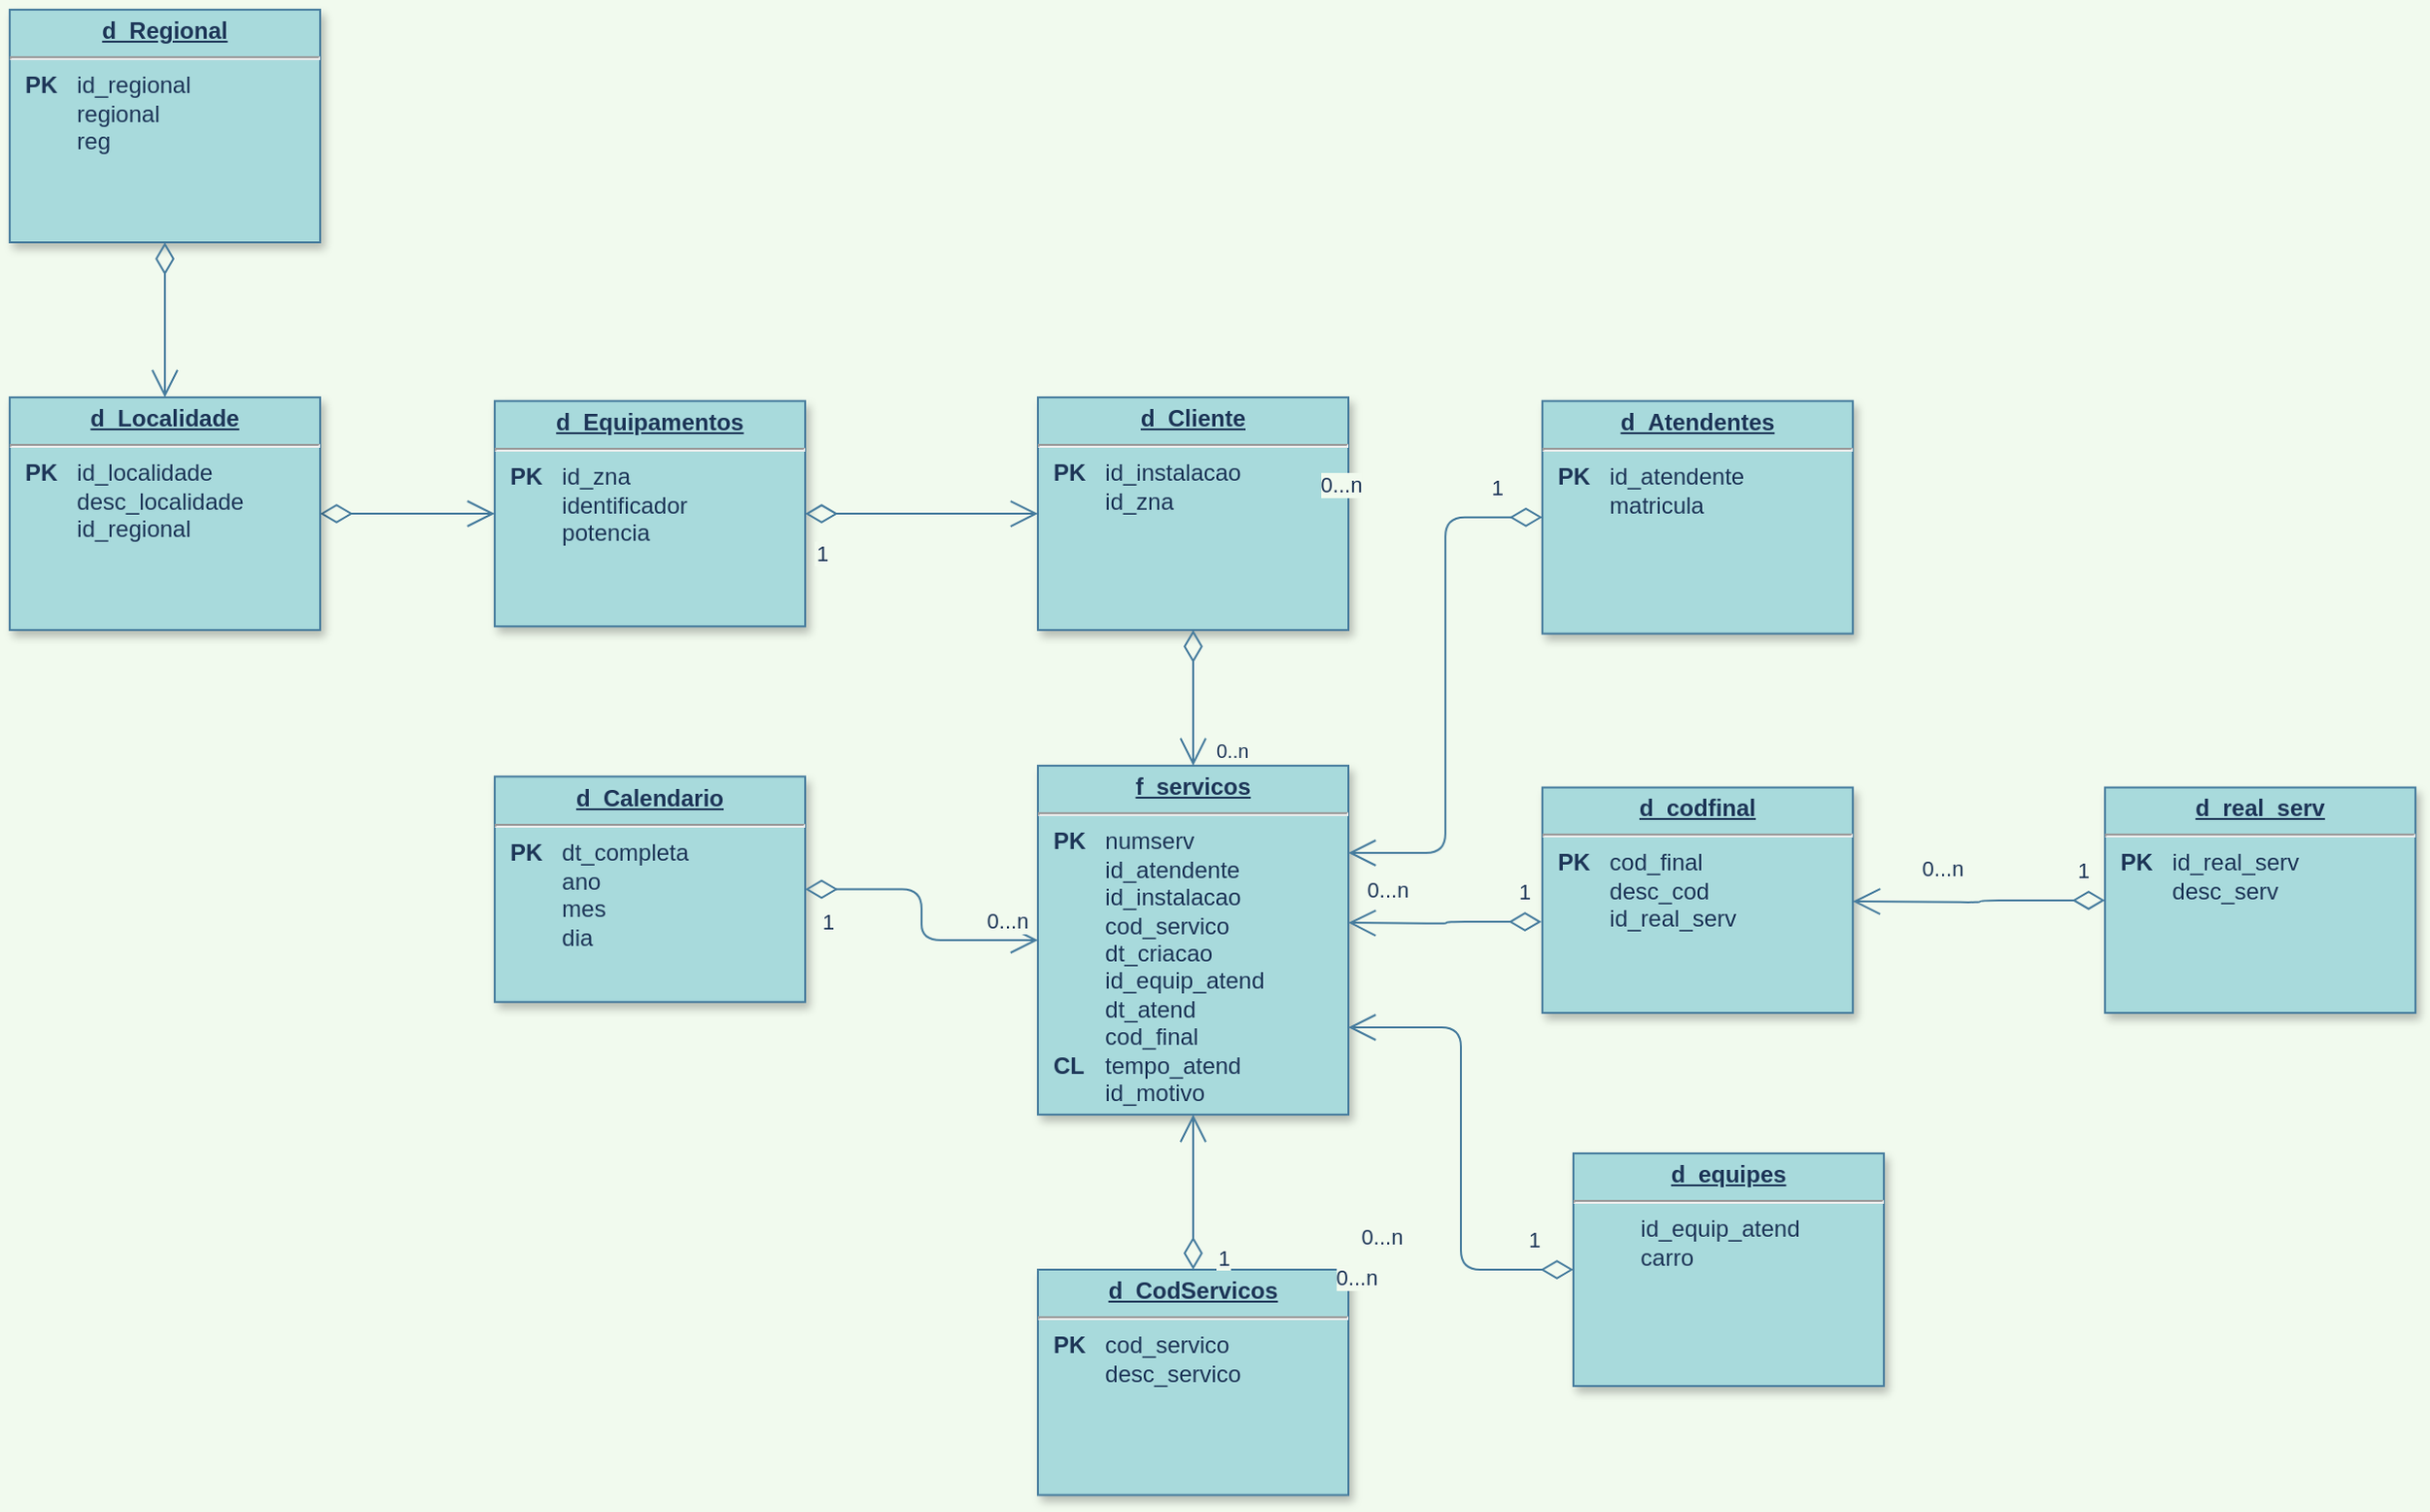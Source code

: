 <mxfile version="16.5.4" type="onedrive"><diagram name="Page-1" id="efa7a0a1-bf9b-a30e-e6df-94a7791c09e9"><mxGraphModel dx="1203" dy="2317" grid="1" gridSize="10" guides="1" tooltips="1" connect="1" arrows="1" fold="1" page="1" pageScale="1" pageWidth="826" pageHeight="1169" background="#F1FAEE" math="0" shadow="0"><root><mxCell id="0"/><mxCell id="1" parent="0"/><mxCell id="19" value="&lt;p style=&quot;margin: 0px ; margin-top: 4px ; text-align: center ; text-decoration: underline&quot;&gt;&lt;b&gt;d_Cliente&lt;/b&gt;&lt;/p&gt;&lt;hr&gt;&lt;p style=&quot;margin: 0px ; margin-left: 8px&quot;&gt;&lt;/p&gt;&lt;p style=&quot;margin: 0px 0px 0px 8px&quot;&gt;&lt;b&gt;PK&lt;/b&gt;&lt;span style=&quot;white-space: pre&quot;&gt;&#9;&lt;/span&gt;id_instalacao&lt;/p&gt;&lt;p style=&quot;margin: 0px 0px 0px 8px&quot;&gt;&lt;span style=&quot;white-space: pre&quot;&gt;&#9;&lt;/span&gt;id_zna&lt;br&gt;&lt;/p&gt;" style="verticalAlign=top;align=left;overflow=fill;fontSize=12;fontFamily=Helvetica;html=1;strokeColor=#457B9D;shadow=1;fillColor=#A8DADC;fontColor=#1D3557;" parent="1" vertex="1"><mxGeometry x="550.0" y="170.0" width="160" height="120" as="geometry"/></mxCell><mxCell id="20" value="&lt;p style=&quot;margin: 0px ; margin-top: 4px ; text-align: center ; text-decoration: underline&quot;&gt;&lt;strong&gt;f_servicos&lt;/strong&gt;&lt;/p&gt;&lt;hr&gt;&lt;p style=&quot;margin: 0px 0px 0px 8px&quot;&gt;&lt;b&gt;PK&lt;span style=&quot;white-space: pre&quot;&gt;&#9;&lt;/span&gt;&lt;/b&gt;numserv&lt;/p&gt;&lt;p style=&quot;margin: 0px 0px 0px 8px&quot;&gt;&lt;span style=&quot;white-space: pre&quot;&gt;&#9;&lt;/span&gt;id_atendente&lt;br&gt;&lt;/p&gt;&lt;p style=&quot;margin: 0px 0px 0px 8px&quot;&gt;&lt;span&gt;&#9;&lt;/span&gt;&lt;span style=&quot;white-space: pre&quot;&gt;&#9;&lt;/span&gt;id_instalacao&lt;br&gt;&lt;/p&gt;&lt;p style=&quot;margin: 0px 0px 0px 8px&quot;&gt;&lt;span style=&quot;white-space: pre&quot;&gt;&#9;&lt;/span&gt;cod_servico&lt;/p&gt;&lt;p style=&quot;margin: 0px 0px 0px 8px&quot;&gt;&lt;span&gt;&#9;&lt;/span&gt;&lt;span&gt;&#9;&lt;/span&gt;&lt;span style=&quot;white-space: pre&quot;&gt;&#9;&lt;/span&gt;dt_criacao&lt;/p&gt;&lt;p style=&quot;margin: 0px 0px 0px 8px&quot;&gt;&lt;span style=&quot;white-space: pre&quot;&gt;&#9;&lt;/span&gt;id_equip_atend&lt;br&gt;&lt;/p&gt;&lt;p style=&quot;margin: 0px 0px 0px 8px&quot;&gt;&lt;span&gt;&#9;&lt;/span&gt;&lt;span&gt;&#9;&lt;/span&gt;&lt;span style=&quot;white-space: pre&quot;&gt;&#9;&lt;/span&gt;dt_atend&lt;/p&gt;&lt;p style=&quot;margin: 0px 0px 0px 8px&quot;&gt;&lt;span&gt;&#9;&lt;/span&gt;&lt;span&gt;&#9;&lt;/span&gt;&lt;span style=&quot;white-space: pre&quot;&gt;&#9;&lt;/span&gt;cod_final&lt;/p&gt;&lt;p style=&quot;margin: 0px 0px 0px 8px&quot;&gt;&lt;b&gt;CL&lt;/b&gt;&lt;span style=&quot;white-space: pre&quot;&gt;&#9;&lt;/span&gt;&lt;span&gt;tempo_atend&lt;/span&gt;&lt;/p&gt;&lt;p style=&quot;margin: 0px 0px 0px 8px&quot;&gt;&lt;span&gt;&lt;span style=&quot;white-space: pre&quot;&gt;&#9;&lt;/span&gt;id_motivo&lt;/span&gt;&lt;/p&gt;&lt;p style=&quot;margin: 0px ; margin-left: 8px&quot;&gt;&lt;span&gt;&#9;&lt;/span&gt;&lt;br&gt;&lt;/p&gt;" style="verticalAlign=top;align=left;overflow=fill;fontSize=12;fontFamily=Helvetica;html=1;strokeColor=#457B9D;shadow=1;fillColor=#A8DADC;fontColor=#1D3557;" parent="1" vertex="1"><mxGeometry x="550" y="360" width="160" height="180" as="geometry"/></mxCell><mxCell id="21" value="&lt;p style=&quot;margin: 0px ; margin-top: 4px ; text-align: center ; text-decoration: underline&quot;&gt;&lt;strong&gt;d_Calendario&lt;/strong&gt;&lt;/p&gt;&lt;hr&gt;&lt;p style=&quot;margin: 0px ; margin-left: 8px&quot;&gt;&lt;b&gt;PK&lt;/b&gt;&lt;span style=&quot;white-space: pre&quot;&gt;&#9;&lt;/span&gt;dt_completa&lt;/p&gt;&lt;p style=&quot;margin: 0px ; margin-left: 8px&quot;&gt;&lt;span style=&quot;white-space: pre&quot;&gt;&#9;&lt;/span&gt;ano&lt;/p&gt;&lt;p style=&quot;margin: 0px ; margin-left: 8px&quot;&gt;&lt;span style=&quot;white-space: pre&quot;&gt;&#9;&lt;/span&gt;mes&lt;/p&gt;&lt;p style=&quot;margin: 0px ; margin-left: 8px&quot;&gt;&lt;span style=&quot;white-space: pre&quot;&gt;&#9;&lt;/span&gt;dia&lt;/p&gt;" style="verticalAlign=top;align=left;overflow=fill;fontSize=12;fontFamily=Helvetica;html=1;strokeColor=#457B9D;shadow=1;fillColor=#A8DADC;fontColor=#1D3557;" parent="1" vertex="1"><mxGeometry x="270" y="365.63" width="160" height="116.25" as="geometry"/></mxCell><mxCell id="36" value="" style="endArrow=open;endSize=12;startArrow=diamondThin;startSize=14;startFill=0;edgeStyle=orthogonalEdgeStyle;labelBackgroundColor=#F1FAEE;strokeColor=#457B9D;fontColor=#1D3557;" parent="1" source="19" target="20" edge="1"><mxGeometry y="160" as="geometry"><mxPoint y="160" as="sourcePoint"/><mxPoint x="160" y="160" as="targetPoint"/></mxGeometry></mxCell><mxCell id="37" value="0..n" style="resizable=0;align=left;verticalAlign=top;labelBackgroundColor=#F1FAEE;fontSize=10;strokeColor=#457B9D;shadow=1;fillColor=#A8DADC;fontColor=#1D3557;" parent="36" connectable="0" vertex="1"><mxGeometry x="-1" relative="1" as="geometry"><mxPoint x="10" y="50" as="offset"/></mxGeometry></mxCell><mxCell id="103" value="1" style="endArrow=open;endSize=12;startArrow=diamondThin;startSize=14;startFill=0;edgeStyle=orthogonalEdgeStyle;labelBackgroundColor=#F1FAEE;strokeColor=#457B9D;fontColor=#1D3557;" parent="1" source="21" target="20" edge="1"><mxGeometry x="-0.833" y="-16" relative="1" as="geometry"><mxPoint x="80" y="510" as="sourcePoint"/><mxPoint x="240" y="510" as="targetPoint"/><mxPoint as="offset"/></mxGeometry></mxCell><mxCell id="PiZaWxQRDy3wMjB5nHEP-114" value="0...n" style="edgeLabel;html=1;align=center;verticalAlign=middle;resizable=0;points=[];labelBackgroundColor=#F1FAEE;fontColor=#1D3557;" vertex="1" connectable="0" parent="103"><mxGeometry x="-0.712" y="-1" relative="1" as="geometry"><mxPoint x="83" y="15" as="offset"/></mxGeometry></mxCell><mxCell id="PiZaWxQRDy3wMjB5nHEP-115" value="&lt;p style=&quot;margin: 0px ; margin-top: 4px ; text-align: center ; text-decoration: underline&quot;&gt;&lt;strong&gt;d_Equipamentos&lt;/strong&gt;&lt;/p&gt;&lt;hr&gt;&lt;p style=&quot;margin: 0px ; margin-left: 8px&quot;&gt;&lt;b&gt;PK&lt;/b&gt;&lt;span style=&quot;white-space: pre&quot;&gt;&#9;&lt;/span&gt;id_zna&lt;/p&gt;&lt;p style=&quot;margin: 0px ; margin-left: 8px&quot;&gt;&lt;span style=&quot;white-space: pre&quot;&gt;&#9;&lt;/span&gt;identificador&lt;/p&gt;&lt;p style=&quot;margin: 0px ; margin-left: 8px&quot;&gt;&lt;span style=&quot;white-space: pre&quot;&gt;&#9;&lt;/span&gt;potencia&lt;br&gt;&lt;/p&gt;" style="verticalAlign=top;align=left;overflow=fill;fontSize=12;fontFamily=Helvetica;html=1;strokeColor=#457B9D;shadow=1;fillColor=#A8DADC;fontColor=#1D3557;" vertex="1" parent="1"><mxGeometry x="270" y="171.87" width="160" height="116.25" as="geometry"/></mxCell><mxCell id="PiZaWxQRDy3wMjB5nHEP-116" value="1" style="endArrow=open;endSize=12;startArrow=diamondThin;startSize=14;startFill=0;edgeStyle=orthogonalEdgeStyle;entryX=0;entryY=0.5;entryDx=0;entryDy=0;labelBackgroundColor=#F1FAEE;strokeColor=#457B9D;fontColor=#1D3557;" edge="1" parent="1" source="PiZaWxQRDy3wMjB5nHEP-115" target="19"><mxGeometry x="-0.833" y="-20" relative="1" as="geometry"><mxPoint x="80" y="297.89" as="sourcePoint"/><mxPoint x="310" y="151.645" as="targetPoint"/><mxPoint x="-1" as="offset"/></mxGeometry></mxCell><mxCell id="PiZaWxQRDy3wMjB5nHEP-120" style="endArrow=open;endSize=12;startArrow=diamondThin;startSize=14;startFill=0;edgeStyle=orthogonalEdgeStyle;entryX=0;entryY=0.5;entryDx=0;entryDy=0;labelBackgroundColor=#F1FAEE;strokeColor=#457B9D;fontColor=#1D3557;" edge="1" parent="1" source="PiZaWxQRDy3wMjB5nHEP-118" target="PiZaWxQRDy3wMjB5nHEP-115"><mxGeometry relative="1" as="geometry"><mxPoint x="480" y="153.25" as="targetPoint"/></mxGeometry></mxCell><mxCell id="PiZaWxQRDy3wMjB5nHEP-118" value="&lt;p style=&quot;margin: 0px ; margin-top: 4px ; text-align: center ; text-decoration: underline&quot;&gt;&lt;b&gt;d_Localidade&lt;/b&gt;&lt;/p&gt;&lt;hr&gt;&lt;p style=&quot;margin: 0px ; margin-left: 8px&quot;&gt;&lt;/p&gt;&lt;p style=&quot;margin: 0px 0px 0px 8px&quot;&gt;&lt;b&gt;PK&lt;/b&gt;&lt;span style=&quot;white-space: pre&quot;&gt;&#9;&lt;/span&gt;id_localidade&lt;/p&gt;&lt;p style=&quot;margin: 0px 0px 0px 8px&quot;&gt;&lt;span style=&quot;white-space: pre&quot;&gt;&#9;&lt;/span&gt;desc_localidade&lt;br&gt;&lt;/p&gt;&lt;p style=&quot;margin: 0px 0px 0px 8px&quot;&gt;&lt;span style=&quot;white-space: pre&quot;&gt;&#9;&lt;/span&gt;id_regional&lt;br&gt;&lt;/p&gt;" style="verticalAlign=top;align=left;overflow=fill;fontSize=12;fontFamily=Helvetica;html=1;strokeColor=#457B9D;shadow=1;fillColor=#A8DADC;fontColor=#1D3557;" vertex="1" parent="1"><mxGeometry x="20.0" y="169.99" width="160" height="120" as="geometry"/></mxCell><mxCell id="PiZaWxQRDy3wMjB5nHEP-125" value="&lt;p style=&quot;margin: 0px ; margin-top: 4px ; text-align: center ; text-decoration: underline&quot;&gt;&lt;b&gt;d_Regional&lt;/b&gt;&lt;/p&gt;&lt;hr&gt;&lt;p style=&quot;margin: 0px ; margin-left: 8px&quot;&gt;&lt;/p&gt;&lt;p style=&quot;margin: 0px 0px 0px 8px&quot;&gt;&lt;b&gt;PK&lt;/b&gt;&lt;span style=&quot;white-space: pre&quot;&gt;&#9;&lt;/span&gt;id_regional&lt;/p&gt;&lt;p style=&quot;margin: 0px 0px 0px 8px&quot;&gt;&lt;span style=&quot;white-space: pre&quot;&gt;&#9;&lt;/span&gt;regional&lt;br&gt;&lt;/p&gt;&lt;p style=&quot;margin: 0px 0px 0px 8px&quot;&gt;&lt;span style=&quot;white-space: pre&quot;&gt;&#9;&lt;/span&gt;reg&lt;br&gt;&lt;/p&gt;" style="verticalAlign=top;align=left;overflow=fill;fontSize=12;fontFamily=Helvetica;html=1;strokeColor=#457B9D;shadow=1;fillColor=#A8DADC;fontColor=#1D3557;" vertex="1" parent="1"><mxGeometry x="20.0" y="-30.0" width="160" height="120" as="geometry"/></mxCell><mxCell id="PiZaWxQRDy3wMjB5nHEP-126" style="endArrow=open;endSize=12;startArrow=diamondThin;startSize=14;startFill=0;edgeStyle=orthogonalEdgeStyle;exitX=0.5;exitY=1;exitDx=0;exitDy=0;labelBackgroundColor=#F1FAEE;strokeColor=#457B9D;fontColor=#1D3557;" edge="1" parent="1" source="PiZaWxQRDy3wMjB5nHEP-125" target="PiZaWxQRDy3wMjB5nHEP-118"><mxGeometry relative="1" as="geometry"><mxPoint x="280" y="238.125" as="targetPoint"/><mxPoint x="190" y="238.125" as="sourcePoint"/></mxGeometry></mxCell><mxCell id="PiZaWxQRDy3wMjB5nHEP-127" value="&lt;p style=&quot;margin: 0px ; margin-top: 4px ; text-align: center ; text-decoration: underline&quot;&gt;&lt;b&gt;d_CodServicos&lt;/b&gt;&lt;/p&gt;&lt;hr&gt;&lt;p style=&quot;margin: 0px ; margin-left: 8px&quot;&gt;&lt;b&gt;PK&lt;/b&gt;&lt;span style=&quot;white-space: pre&quot;&gt;&#9;&lt;/span&gt;cod_servico&lt;/p&gt;&lt;p style=&quot;margin: 0px ; margin-left: 8px&quot;&gt;&lt;span style=&quot;white-space: pre&quot;&gt;&#9;&lt;/span&gt;desc_servico&lt;/p&gt;" style="verticalAlign=top;align=left;overflow=fill;fontSize=12;fontFamily=Helvetica;html=1;strokeColor=#457B9D;shadow=1;fillColor=#A8DADC;fontColor=#1D3557;" vertex="1" parent="1"><mxGeometry x="550" y="620" width="160" height="116.25" as="geometry"/></mxCell><mxCell id="PiZaWxQRDy3wMjB5nHEP-128" value="1" style="endArrow=open;endSize=12;startArrow=diamondThin;startSize=14;startFill=0;edgeStyle=orthogonalEdgeStyle;labelBackgroundColor=#F1FAEE;strokeColor=#457B9D;fontColor=#1D3557;entryX=0.5;entryY=1;entryDx=0;entryDy=0;exitX=0.5;exitY=0;exitDx=0;exitDy=0;" edge="1" parent="1" source="PiZaWxQRDy3wMjB5nHEP-127" target="20"><mxGeometry x="-0.833" y="-16" relative="1" as="geometry"><mxPoint x="450" y="539.995" as="sourcePoint"/><mxPoint x="570" y="539.995" as="targetPoint"/><mxPoint as="offset"/></mxGeometry></mxCell><mxCell id="PiZaWxQRDy3wMjB5nHEP-129" value="0...n" style="edgeLabel;html=1;align=center;verticalAlign=middle;resizable=0;points=[];labelBackgroundColor=#F1FAEE;fontColor=#1D3557;" vertex="1" connectable="0" parent="PiZaWxQRDy3wMjB5nHEP-128"><mxGeometry x="-0.712" y="-1" relative="1" as="geometry"><mxPoint x="83" y="15" as="offset"/></mxGeometry></mxCell><mxCell id="PiZaWxQRDy3wMjB5nHEP-132" value="&lt;p style=&quot;margin: 0px ; margin-top: 4px ; text-align: center ; text-decoration: underline&quot;&gt;&lt;b&gt;d_codfinal&lt;/b&gt;&lt;/p&gt;&lt;hr&gt;&lt;p style=&quot;margin: 0px ; margin-left: 8px&quot;&gt;&lt;b&gt;PK&lt;/b&gt;&lt;span style=&quot;white-space: pre&quot;&gt;&#9;&lt;/span&gt;cod_final&lt;/p&gt;&lt;p style=&quot;margin: 0px ; margin-left: 8px&quot;&gt;&lt;span style=&quot;white-space: pre&quot;&gt;&#9;&lt;/span&gt;desc_cod&lt;/p&gt;&lt;p style=&quot;margin: 0px ; margin-left: 8px&quot;&gt;&lt;span style=&quot;white-space: pre&quot;&gt;&#9;&lt;/span&gt;id_real_serv&lt;br&gt;&lt;/p&gt;" style="verticalAlign=top;align=left;overflow=fill;fontSize=12;fontFamily=Helvetica;html=1;strokeColor=#457B9D;shadow=1;fillColor=#A8DADC;fontColor=#1D3557;" vertex="1" parent="1"><mxGeometry x="810" y="371.25" width="160" height="116.25" as="geometry"/></mxCell><mxCell id="PiZaWxQRDy3wMjB5nHEP-133" value="1" style="endArrow=open;endSize=12;startArrow=diamondThin;startSize=14;startFill=0;edgeStyle=orthogonalEdgeStyle;labelBackgroundColor=#F1FAEE;strokeColor=#457B9D;fontColor=#1D3557;exitX=-0.003;exitY=0.596;exitDx=0;exitDy=0;exitPerimeter=0;" edge="1" parent="1" source="PiZaWxQRDy3wMjB5nHEP-132"><mxGeometry x="-0.833" y="-16" relative="1" as="geometry"><mxPoint x="640" y="580.0" as="sourcePoint"/><mxPoint x="710" y="441" as="targetPoint"/><mxPoint as="offset"/></mxGeometry></mxCell><mxCell id="PiZaWxQRDy3wMjB5nHEP-134" value="0...n" style="edgeLabel;html=1;align=center;verticalAlign=middle;resizable=0;points=[];labelBackgroundColor=#F1FAEE;fontColor=#1D3557;" vertex="1" connectable="0" parent="PiZaWxQRDy3wMjB5nHEP-133"><mxGeometry x="-0.712" y="-1" relative="1" as="geometry"><mxPoint x="-65" y="-16" as="offset"/></mxGeometry></mxCell><mxCell id="PiZaWxQRDy3wMjB5nHEP-135" value="&lt;p style=&quot;margin: 0px ; margin-top: 4px ; text-align: center ; text-decoration: underline&quot;&gt;&lt;b&gt;d_real_serv&lt;/b&gt;&lt;/p&gt;&lt;hr&gt;&lt;p style=&quot;margin: 0px ; margin-left: 8px&quot;&gt;&lt;b&gt;PK&lt;/b&gt;&lt;span style=&quot;white-space: pre&quot;&gt;&#9;&lt;/span&gt;id_real_serv&lt;/p&gt;&lt;p style=&quot;margin: 0px ; margin-left: 8px&quot;&gt;&lt;span style=&quot;white-space: pre&quot;&gt;&#9;&lt;/span&gt;desc_serv&lt;/p&gt;" style="verticalAlign=top;align=left;overflow=fill;fontSize=12;fontFamily=Helvetica;html=1;strokeColor=#457B9D;shadow=1;fillColor=#A8DADC;fontColor=#1D3557;" vertex="1" parent="1"><mxGeometry x="1100" y="371.25" width="160" height="116.25" as="geometry"/></mxCell><mxCell id="PiZaWxQRDy3wMjB5nHEP-140" value="1" style="endArrow=open;endSize=12;startArrow=diamondThin;startSize=14;startFill=0;edgeStyle=orthogonalEdgeStyle;labelBackgroundColor=#F1FAEE;strokeColor=#457B9D;fontColor=#1D3557;" edge="1" parent="1" source="PiZaWxQRDy3wMjB5nHEP-135"><mxGeometry x="-0.833" y="-16" relative="1" as="geometry"><mxPoint x="819.52" y="450.535" as="sourcePoint"/><mxPoint x="970" y="430" as="targetPoint"/><mxPoint as="offset"/></mxGeometry></mxCell><mxCell id="PiZaWxQRDy3wMjB5nHEP-141" value="0...n" style="edgeLabel;html=1;align=center;verticalAlign=middle;resizable=0;points=[];labelBackgroundColor=#F1FAEE;fontColor=#1D3557;" vertex="1" connectable="0" parent="PiZaWxQRDy3wMjB5nHEP-140"><mxGeometry x="-0.712" y="-1" relative="1" as="geometry"><mxPoint x="-65" y="-16" as="offset"/></mxGeometry></mxCell><mxCell id="PiZaWxQRDy3wMjB5nHEP-142" value="&lt;p style=&quot;margin: 0px ; margin-top: 4px ; text-align: center ; text-decoration: underline&quot;&gt;&lt;b&gt;d_Atendentes&lt;/b&gt;&lt;/p&gt;&lt;hr&gt;&lt;p style=&quot;margin: 0px ; margin-left: 8px&quot;&gt;&lt;/p&gt;&lt;p style=&quot;margin: 0px 0px 0px 8px&quot;&gt;&lt;b&gt;PK&lt;/b&gt;&lt;span style=&quot;white-space: pre&quot;&gt;&#9;&lt;/span&gt;id_atendente&lt;/p&gt;&lt;p style=&quot;margin: 0px 0px 0px 8px&quot;&gt;&lt;span style=&quot;white-space: pre&quot;&gt;&#9;&lt;/span&gt;matricula&lt;br&gt;&lt;/p&gt;" style="verticalAlign=top;align=left;overflow=fill;fontSize=12;fontFamily=Helvetica;html=1;strokeColor=#457B9D;shadow=1;fillColor=#A8DADC;fontColor=#1D3557;" vertex="1" parent="1"><mxGeometry x="810.0" y="171.87" width="160" height="120" as="geometry"/></mxCell><mxCell id="PiZaWxQRDy3wMjB5nHEP-143" value="1" style="endArrow=open;endSize=12;startArrow=diamondThin;startSize=14;startFill=0;edgeStyle=orthogonalEdgeStyle;labelBackgroundColor=#F1FAEE;strokeColor=#457B9D;fontColor=#1D3557;exitX=0;exitY=0.5;exitDx=0;exitDy=0;entryX=1;entryY=0.25;entryDx=0;entryDy=0;" edge="1" parent="1" source="PiZaWxQRDy3wMjB5nHEP-142" target="20"><mxGeometry x="-0.833" y="-16" relative="1" as="geometry"><mxPoint x="819.52" y="450.535" as="sourcePoint"/><mxPoint x="720" y="451" as="targetPoint"/><mxPoint as="offset"/></mxGeometry></mxCell><mxCell id="PiZaWxQRDy3wMjB5nHEP-144" value="0...n" style="edgeLabel;html=1;align=center;verticalAlign=middle;resizable=0;points=[];labelBackgroundColor=#F1FAEE;fontColor=#1D3557;" vertex="1" connectable="0" parent="PiZaWxQRDy3wMjB5nHEP-143"><mxGeometry x="-0.712" y="-1" relative="1" as="geometry"><mxPoint x="-65" y="-16" as="offset"/></mxGeometry></mxCell><mxCell id="PiZaWxQRDy3wMjB5nHEP-145" value="&lt;p style=&quot;margin: 0px ; margin-top: 4px ; text-align: center ; text-decoration: underline&quot;&gt;&lt;b&gt;d_equipes&lt;/b&gt;&lt;/p&gt;&lt;hr&gt;&lt;p style=&quot;margin: 0px ; margin-left: 8px&quot;&gt;&lt;/p&gt;&lt;p style=&quot;margin: 0px 0px 0px 8px&quot;&gt;&lt;span style=&quot;white-space: pre&quot;&gt;&#9;&lt;/span&gt;id_equip_atend&lt;/p&gt;&lt;p style=&quot;margin: 0px 0px 0px 8px&quot;&gt;&lt;span style=&quot;white-space: pre&quot;&gt;&#9;&lt;/span&gt;carro&lt;br&gt;&lt;/p&gt;" style="verticalAlign=top;align=left;overflow=fill;fontSize=12;fontFamily=Helvetica;html=1;strokeColor=#457B9D;shadow=1;fillColor=#A8DADC;fontColor=#1D3557;" vertex="1" parent="1"><mxGeometry x="826.0" y="560.0" width="160" height="120" as="geometry"/></mxCell><mxCell id="PiZaWxQRDy3wMjB5nHEP-146" value="1" style="endArrow=open;endSize=12;startArrow=diamondThin;startSize=14;startFill=0;edgeStyle=orthogonalEdgeStyle;labelBackgroundColor=#F1FAEE;strokeColor=#457B9D;fontColor=#1D3557;exitX=0;exitY=0.5;exitDx=0;exitDy=0;entryX=1;entryY=0.75;entryDx=0;entryDy=0;" edge="1" parent="1" source="PiZaWxQRDy3wMjB5nHEP-145" target="20"><mxGeometry x="-0.833" y="-16" relative="1" as="geometry"><mxPoint x="819.52" y="450.535" as="sourcePoint"/><mxPoint x="720" y="451" as="targetPoint"/><mxPoint as="offset"/></mxGeometry></mxCell><mxCell id="PiZaWxQRDy3wMjB5nHEP-147" value="0...n" style="edgeLabel;html=1;align=center;verticalAlign=middle;resizable=0;points=[];labelBackgroundColor=#F1FAEE;fontColor=#1D3557;" vertex="1" connectable="0" parent="PiZaWxQRDy3wMjB5nHEP-146"><mxGeometry x="-0.712" y="-1" relative="1" as="geometry"><mxPoint x="-65" y="-16" as="offset"/></mxGeometry></mxCell></root></mxGraphModel></diagram></mxfile>
